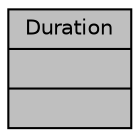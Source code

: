 digraph "Duration"
{
  edge [fontname="Helvetica",fontsize="10",labelfontname="Helvetica",labelfontsize="10"];
  node [fontname="Helvetica",fontsize="10",shape=record];
  Node1 [label="{Duration\n||}",height=0.2,width=0.4,color="black", fillcolor="grey75", style="filled" fontcolor="black"];
}
